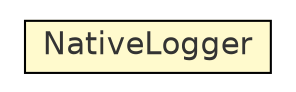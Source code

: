#!/usr/local/bin/dot
#
# Class diagram 
# Generated by UmlGraph version 4.8 (http://www.spinellis.gr/sw/umlgraph)
#

digraph G {
	edge [fontname="Helvetica",fontsize=10,labelfontname="Helvetica",labelfontsize=10];
	node [fontname="Helvetica",fontsize=10,shape=plaintext];
	rankdir=LR;
	ranksep=1;
	// com.xuggle.ferry.NativeLogger
	c1337 [label=<<table border="0" cellborder="1" cellspacing="0" cellpadding="2" port="p" bgcolor="lemonChiffon" href="./NativeLogger.html">
		<tr><td><table border="0" cellspacing="0" cellpadding="1">
			<tr><td> NativeLogger </td></tr>
		</table></td></tr>
		</table>>, fontname="Helvetica", fontcolor="grey20", fontsize=15.0];
}

